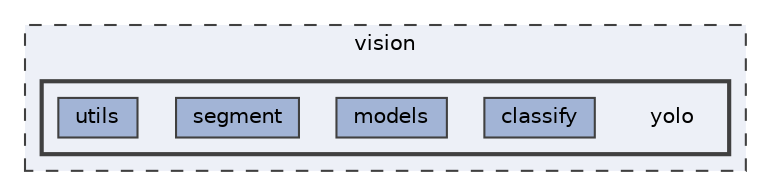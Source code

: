 digraph "C:/Users/dorij/OneDrive/Desktop/ur5/vision/yolo"
{
 // LATEX_PDF_SIZE
  bgcolor="transparent";
  edge [fontname=Helvetica,fontsize=10,labelfontname=Helvetica,labelfontsize=10];
  node [fontname=Helvetica,fontsize=10,shape=box,height=0.2,width=0.4];
  compound=true
  subgraph clusterdir_094696d64bf9042e34c4ff3938c71239 {
    graph [ bgcolor="#edf0f7", pencolor="grey25", label="vision", fontname=Helvetica,fontsize=10 style="filled,dashed", URL="dir_094696d64bf9042e34c4ff3938c71239.html",tooltip=""]
  subgraph clusterdir_b9309eed96cb4578c401d3eed0c0ec61 {
    graph [ bgcolor="#edf0f7", pencolor="grey25", label="", fontname=Helvetica,fontsize=10 style="filled,bold", URL="dir_b9309eed96cb4578c401d3eed0c0ec61.html",tooltip=""]
    dir_b9309eed96cb4578c401d3eed0c0ec61 [shape=plaintext, label="yolo"];
  dir_9193f942da8e14d8381faf019979ac39 [label="classify", fillcolor="#a2b4d6", color="grey25", style="filled", URL="dir_9193f942da8e14d8381faf019979ac39.html",tooltip=""];
  dir_ed8a63a06abb978ecf0bae085e8b2823 [label="models", fillcolor="#a2b4d6", color="grey25", style="filled", URL="dir_ed8a63a06abb978ecf0bae085e8b2823.html",tooltip=""];
  dir_659838870b3e335dd934b2203258265d [label="segment", fillcolor="#a2b4d6", color="grey25", style="filled", URL="dir_659838870b3e335dd934b2203258265d.html",tooltip=""];
  dir_be0f2cc99eff50f9f796998598f48c6b [label="utils", fillcolor="#a2b4d6", color="grey25", style="filled", URL="dir_be0f2cc99eff50f9f796998598f48c6b.html",tooltip=""];
  }
  }
}
